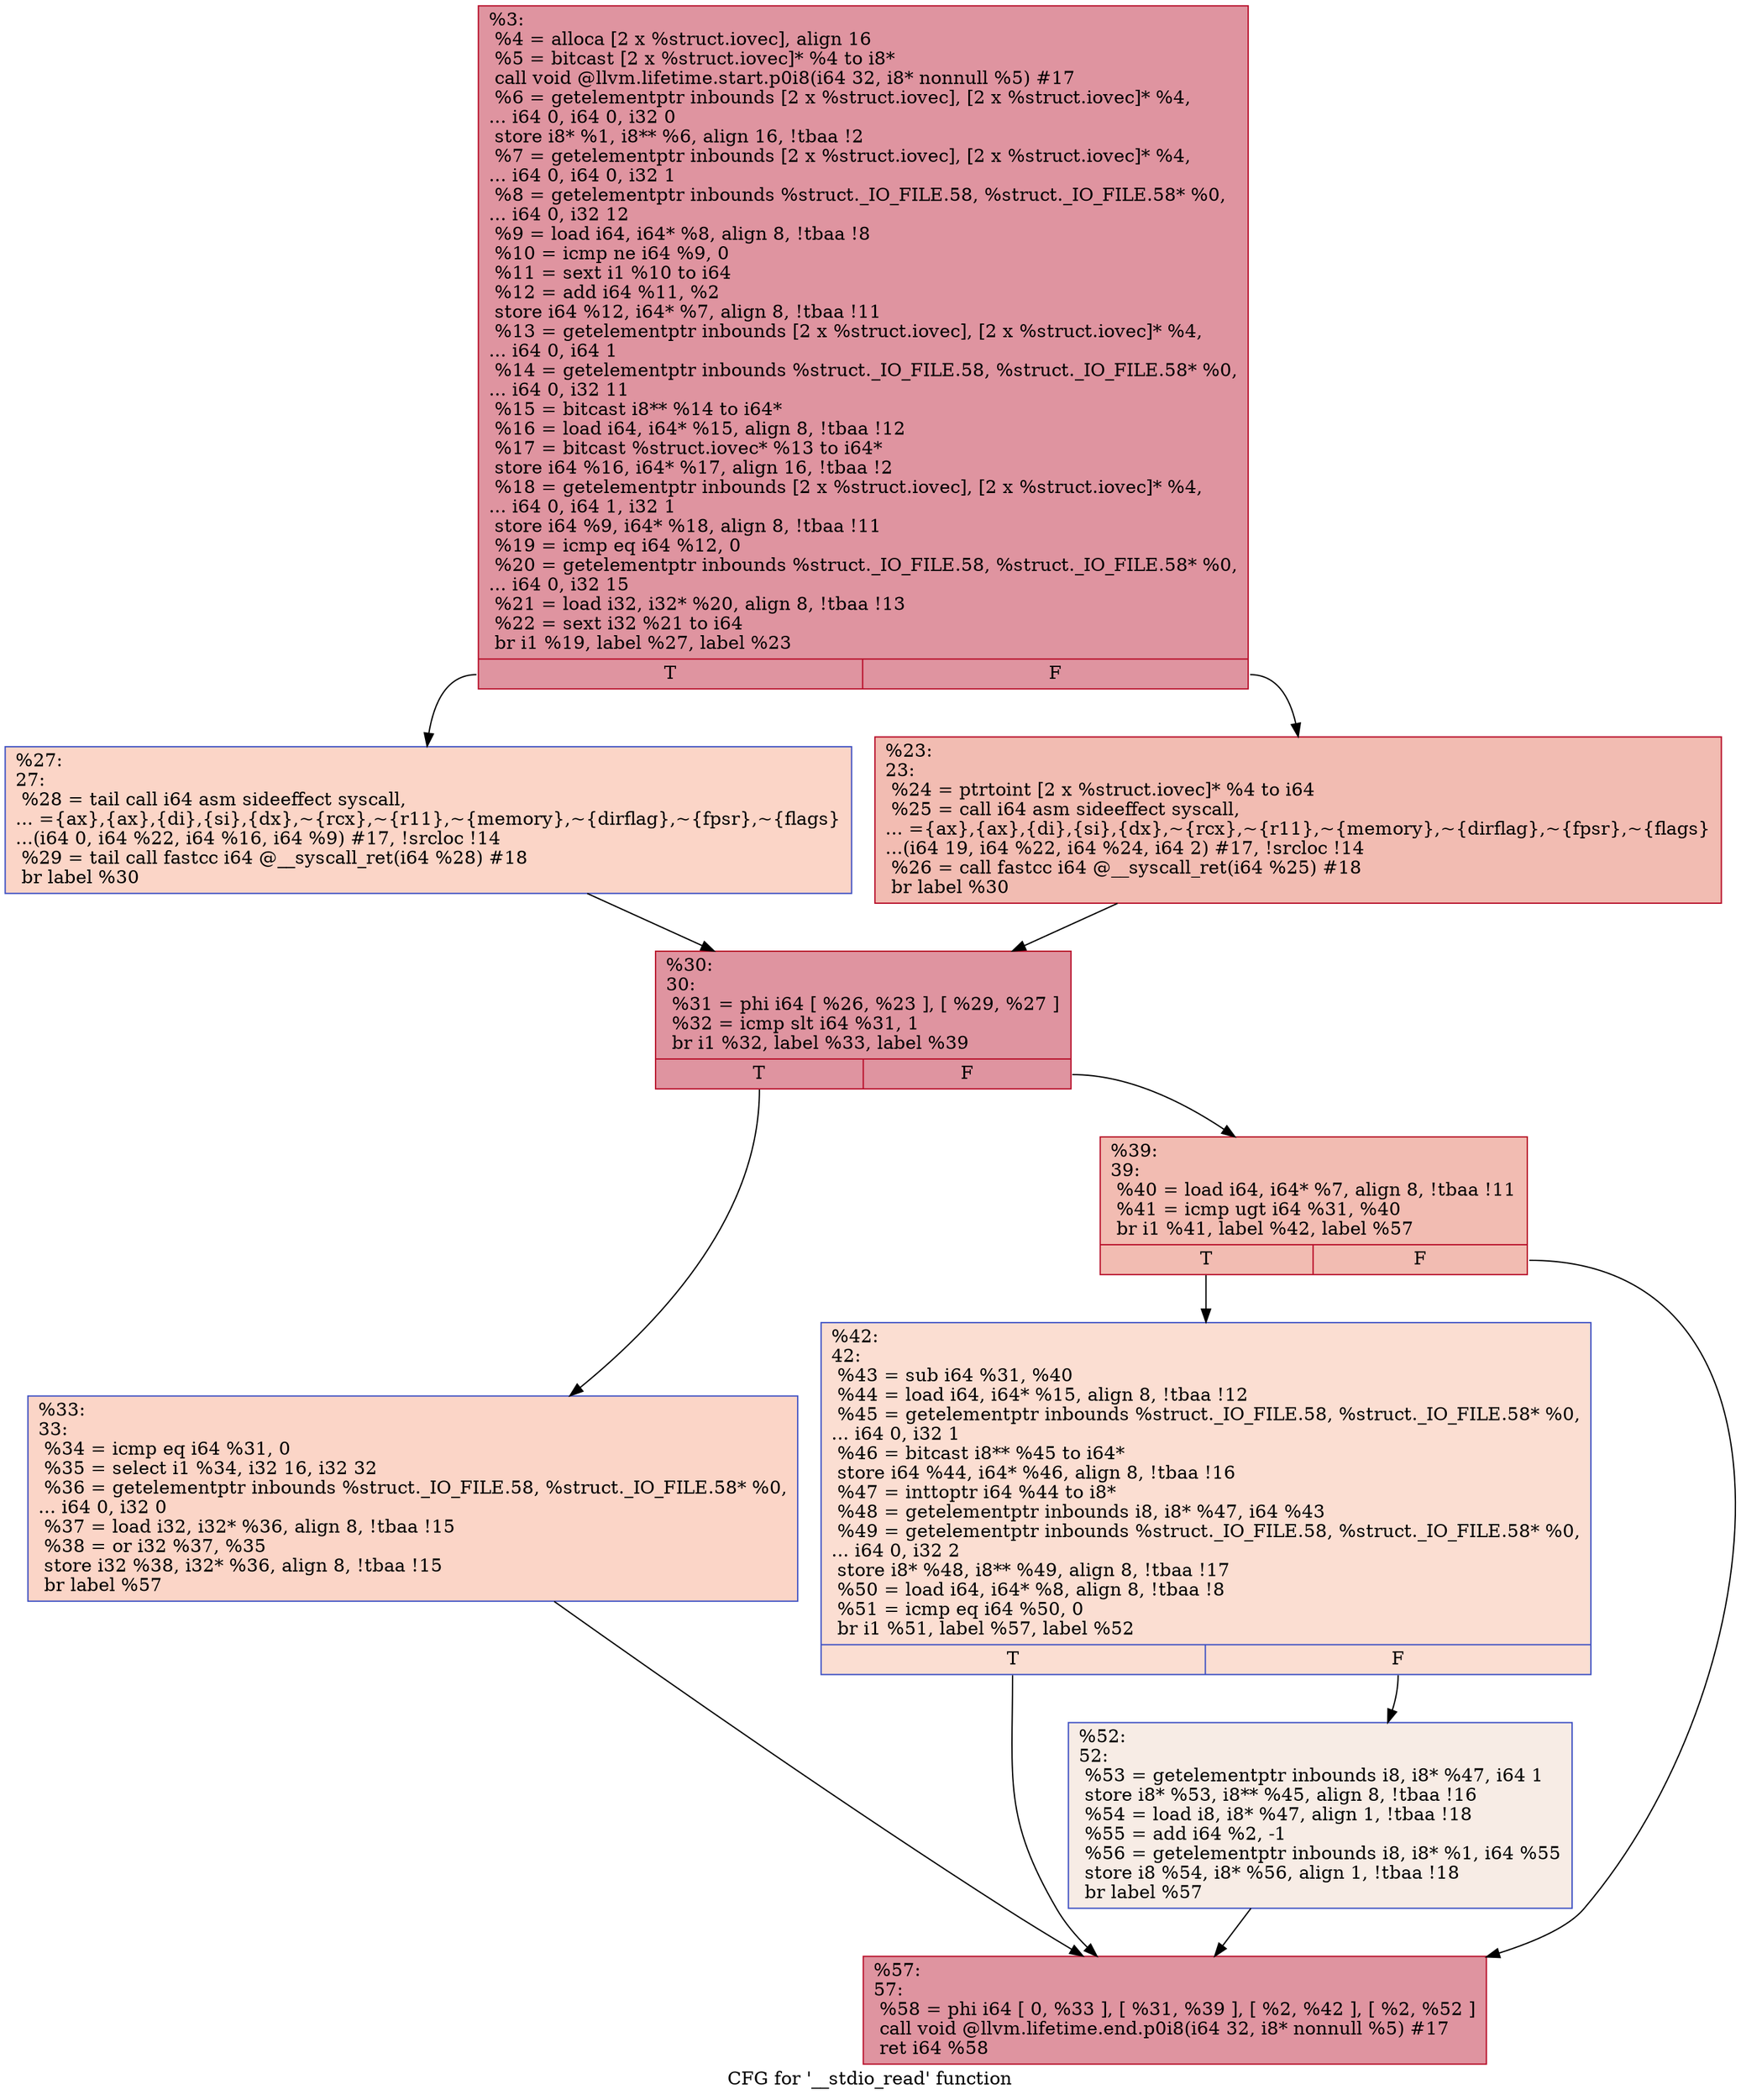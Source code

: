 digraph "CFG for '__stdio_read' function" {
	label="CFG for '__stdio_read' function";

	Node0x1329e50 [shape=record,color="#b70d28ff", style=filled, fillcolor="#b70d2870",label="{%3:\l  %4 = alloca [2 x %struct.iovec], align 16\l  %5 = bitcast [2 x %struct.iovec]* %4 to i8*\l  call void @llvm.lifetime.start.p0i8(i64 32, i8* nonnull %5) #17\l  %6 = getelementptr inbounds [2 x %struct.iovec], [2 x %struct.iovec]* %4,\l... i64 0, i64 0, i32 0\l  store i8* %1, i8** %6, align 16, !tbaa !2\l  %7 = getelementptr inbounds [2 x %struct.iovec], [2 x %struct.iovec]* %4,\l... i64 0, i64 0, i32 1\l  %8 = getelementptr inbounds %struct._IO_FILE.58, %struct._IO_FILE.58* %0,\l... i64 0, i32 12\l  %9 = load i64, i64* %8, align 8, !tbaa !8\l  %10 = icmp ne i64 %9, 0\l  %11 = sext i1 %10 to i64\l  %12 = add i64 %11, %2\l  store i64 %12, i64* %7, align 8, !tbaa !11\l  %13 = getelementptr inbounds [2 x %struct.iovec], [2 x %struct.iovec]* %4,\l... i64 0, i64 1\l  %14 = getelementptr inbounds %struct._IO_FILE.58, %struct._IO_FILE.58* %0,\l... i64 0, i32 11\l  %15 = bitcast i8** %14 to i64*\l  %16 = load i64, i64* %15, align 8, !tbaa !12\l  %17 = bitcast %struct.iovec* %13 to i64*\l  store i64 %16, i64* %17, align 16, !tbaa !2\l  %18 = getelementptr inbounds [2 x %struct.iovec], [2 x %struct.iovec]* %4,\l... i64 0, i64 1, i32 1\l  store i64 %9, i64* %18, align 8, !tbaa !11\l  %19 = icmp eq i64 %12, 0\l  %20 = getelementptr inbounds %struct._IO_FILE.58, %struct._IO_FILE.58* %0,\l... i64 0, i32 15\l  %21 = load i32, i32* %20, align 8, !tbaa !13\l  %22 = sext i32 %21 to i64\l  br i1 %19, label %27, label %23\l|{<s0>T|<s1>F}}"];
	Node0x1329e50:s0 -> Node0x132a340;
	Node0x1329e50:s1 -> Node0x132a2f0;
	Node0x132a2f0 [shape=record,color="#b70d28ff", style=filled, fillcolor="#e1675170",label="{%23:\l23:                                               \l  %24 = ptrtoint [2 x %struct.iovec]* %4 to i64\l  %25 = call i64 asm sideeffect syscall,\l... =\{ax\},\{ax\},\{di\},\{si\},\{dx\},~\{rcx\},~\{r11\},~\{memory\},~\{dirflag\},~\{fpsr\},~\{flags\}\l...(i64 19, i64 %22, i64 %24, i64 2) #17, !srcloc !14\l  %26 = call fastcc i64 @__syscall_ret(i64 %25) #18\l  br label %30\l}"];
	Node0x132a2f0 -> Node0x132a390;
	Node0x132a340 [shape=record,color="#3d50c3ff", style=filled, fillcolor="#f5a08170",label="{%27:\l27:                                               \l  %28 = tail call i64 asm sideeffect syscall,\l... =\{ax\},\{ax\},\{di\},\{si\},\{dx\},~\{rcx\},~\{r11\},~\{memory\},~\{dirflag\},~\{fpsr\},~\{flags\}\l...(i64 0, i64 %22, i64 %16, i64 %9) #17, !srcloc !14\l  %29 = tail call fastcc i64 @__syscall_ret(i64 %28) #18\l  br label %30\l}"];
	Node0x132a340 -> Node0x132a390;
	Node0x132a390 [shape=record,color="#b70d28ff", style=filled, fillcolor="#b70d2870",label="{%30:\l30:                                               \l  %31 = phi i64 [ %26, %23 ], [ %29, %27 ]\l  %32 = icmp slt i64 %31, 1\l  br i1 %32, label %33, label %39\l|{<s0>T|<s1>F}}"];
	Node0x132a390:s0 -> Node0x132a3e0;
	Node0x132a390:s1 -> Node0x132a430;
	Node0x132a3e0 [shape=record,color="#3d50c3ff", style=filled, fillcolor="#f5a08170",label="{%33:\l33:                                               \l  %34 = icmp eq i64 %31, 0\l  %35 = select i1 %34, i32 16, i32 32\l  %36 = getelementptr inbounds %struct._IO_FILE.58, %struct._IO_FILE.58* %0,\l... i64 0, i32 0\l  %37 = load i32, i32* %36, align 8, !tbaa !15\l  %38 = or i32 %37, %35\l  store i32 %38, i32* %36, align 8, !tbaa !15\l  br label %57\l}"];
	Node0x132a3e0 -> Node0x132a520;
	Node0x132a430 [shape=record,color="#b70d28ff", style=filled, fillcolor="#e1675170",label="{%39:\l39:                                               \l  %40 = load i64, i64* %7, align 8, !tbaa !11\l  %41 = icmp ugt i64 %31, %40\l  br i1 %41, label %42, label %57\l|{<s0>T|<s1>F}}"];
	Node0x132a430:s0 -> Node0x132a480;
	Node0x132a430:s1 -> Node0x132a520;
	Node0x132a480 [shape=record,color="#3d50c3ff", style=filled, fillcolor="#f7b59970",label="{%42:\l42:                                               \l  %43 = sub i64 %31, %40\l  %44 = load i64, i64* %15, align 8, !tbaa !12\l  %45 = getelementptr inbounds %struct._IO_FILE.58, %struct._IO_FILE.58* %0,\l... i64 0, i32 1\l  %46 = bitcast i8** %45 to i64*\l  store i64 %44, i64* %46, align 8, !tbaa !16\l  %47 = inttoptr i64 %44 to i8*\l  %48 = getelementptr inbounds i8, i8* %47, i64 %43\l  %49 = getelementptr inbounds %struct._IO_FILE.58, %struct._IO_FILE.58* %0,\l... i64 0, i32 2\l  store i8* %48, i8** %49, align 8, !tbaa !17\l  %50 = load i64, i64* %8, align 8, !tbaa !8\l  %51 = icmp eq i64 %50, 0\l  br i1 %51, label %57, label %52\l|{<s0>T|<s1>F}}"];
	Node0x132a480:s0 -> Node0x132a520;
	Node0x132a480:s1 -> Node0x132a4d0;
	Node0x132a4d0 [shape=record,color="#3d50c3ff", style=filled, fillcolor="#ecd3c570",label="{%52:\l52:                                               \l  %53 = getelementptr inbounds i8, i8* %47, i64 1\l  store i8* %53, i8** %45, align 8, !tbaa !16\l  %54 = load i8, i8* %47, align 1, !tbaa !18\l  %55 = add i64 %2, -1\l  %56 = getelementptr inbounds i8, i8* %1, i64 %55\l  store i8 %54, i8* %56, align 1, !tbaa !18\l  br label %57\l}"];
	Node0x132a4d0 -> Node0x132a520;
	Node0x132a520 [shape=record,color="#b70d28ff", style=filled, fillcolor="#b70d2870",label="{%57:\l57:                                               \l  %58 = phi i64 [ 0, %33 ], [ %31, %39 ], [ %2, %42 ], [ %2, %52 ]\l  call void @llvm.lifetime.end.p0i8(i64 32, i8* nonnull %5) #17\l  ret i64 %58\l}"];
}
